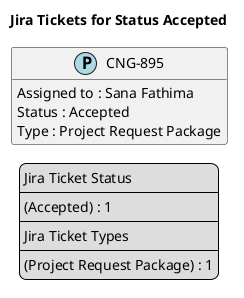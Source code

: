 @startuml
'https://plantuml.com/class-diagram

' GENERATE CLASS DIAGRAM ===========
' Generated at    : Fri Apr 19 14:50:29 CEST 2024

title Jira Tickets for Status Accepted
hide empty members

legend
Jira Ticket Status
----
(Accepted) : 1
----
Jira Ticket Types
----
(Project Request Package) : 1
end legend


' Tickets =======
class "CNG-895" << (P,lightblue) >> {
  Assigned to : Sana Fathima
  Status : Accepted
  Type : Project Request Package
}



' Links =======


@enduml

